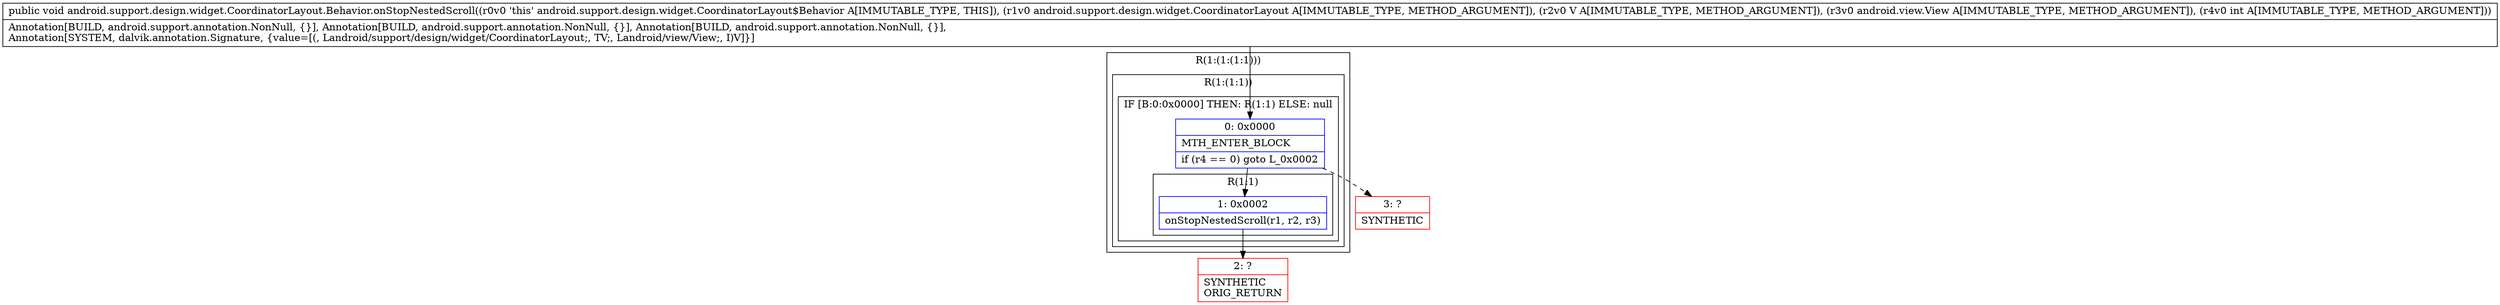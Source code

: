 digraph "CFG forandroid.support.design.widget.CoordinatorLayout.Behavior.onStopNestedScroll(Landroid\/support\/design\/widget\/CoordinatorLayout;Landroid\/view\/View;Landroid\/view\/View;I)V" {
subgraph cluster_Region_1874790108 {
label = "R(1:(1:(1:1)))";
node [shape=record,color=blue];
subgraph cluster_Region_1122444751 {
label = "R(1:(1:1))";
node [shape=record,color=blue];
subgraph cluster_IfRegion_998264620 {
label = "IF [B:0:0x0000] THEN: R(1:1) ELSE: null";
node [shape=record,color=blue];
Node_0 [shape=record,label="{0\:\ 0x0000|MTH_ENTER_BLOCK\l|if (r4 == 0) goto L_0x0002\l}"];
subgraph cluster_Region_1409482709 {
label = "R(1:1)";
node [shape=record,color=blue];
Node_1 [shape=record,label="{1\:\ 0x0002|onStopNestedScroll(r1, r2, r3)\l}"];
}
}
}
}
Node_2 [shape=record,color=red,label="{2\:\ ?|SYNTHETIC\lORIG_RETURN\l}"];
Node_3 [shape=record,color=red,label="{3\:\ ?|SYNTHETIC\l}"];
MethodNode[shape=record,label="{public void android.support.design.widget.CoordinatorLayout.Behavior.onStopNestedScroll((r0v0 'this' android.support.design.widget.CoordinatorLayout$Behavior A[IMMUTABLE_TYPE, THIS]), (r1v0 android.support.design.widget.CoordinatorLayout A[IMMUTABLE_TYPE, METHOD_ARGUMENT]), (r2v0 V A[IMMUTABLE_TYPE, METHOD_ARGUMENT]), (r3v0 android.view.View A[IMMUTABLE_TYPE, METHOD_ARGUMENT]), (r4v0 int A[IMMUTABLE_TYPE, METHOD_ARGUMENT]))  | Annotation[BUILD, android.support.annotation.NonNull, \{\}], Annotation[BUILD, android.support.annotation.NonNull, \{\}], Annotation[BUILD, android.support.annotation.NonNull, \{\}], \lAnnotation[SYSTEM, dalvik.annotation.Signature, \{value=[(, Landroid\/support\/design\/widget\/CoordinatorLayout;, TV;, Landroid\/view\/View;, I)V]\}]\l}"];
MethodNode -> Node_0;
Node_0 -> Node_1;
Node_0 -> Node_3[style=dashed];
Node_1 -> Node_2;
}

